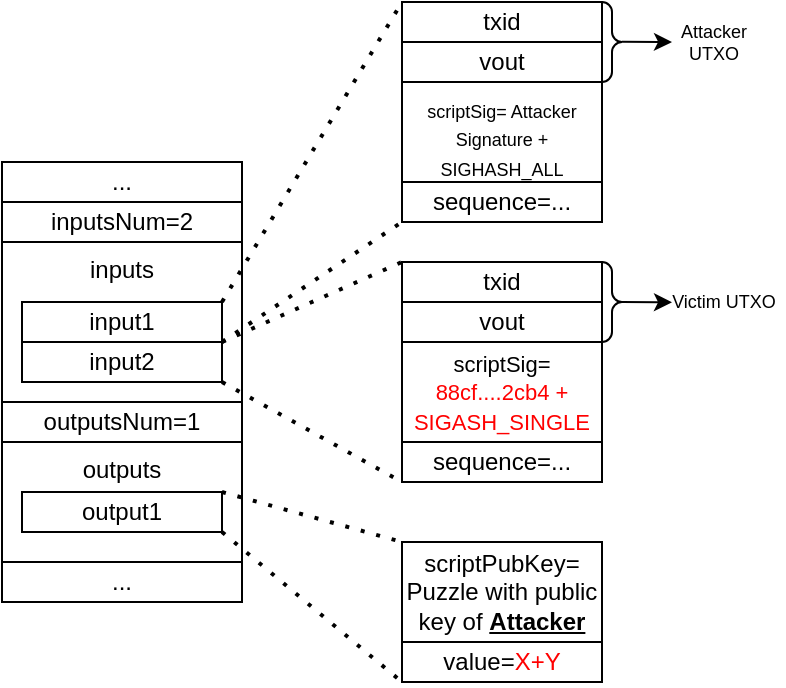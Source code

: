 <mxfile version="16.1.2" type="device"><diagram id="bvrmVeNrgIqCT_r-sR30" name="Page-1"><mxGraphModel dx="1092" dy="646" grid="1" gridSize="10" guides="1" tooltips="1" connect="1" arrows="1" fold="1" page="1" pageScale="1" pageWidth="850" pageHeight="1100" math="0" shadow="0"><root><mxCell id="0"/><mxCell id="1" parent="0"/><mxCell id="LOPOv7zIma3mECcTtzJp-3" value="..." style="rounded=0;whiteSpace=wrap;html=1;" parent="1" vertex="1"><mxGeometry x="50" y="350" width="120" height="20" as="geometry"/></mxCell><mxCell id="LOPOv7zIma3mECcTtzJp-4" value="inputsNum=2" style="rounded=0;whiteSpace=wrap;html=1;" parent="1" vertex="1"><mxGeometry x="50" y="370" width="120" height="20" as="geometry"/></mxCell><mxCell id="LOPOv7zIma3mECcTtzJp-5" value="inputs&lt;br&gt;&lt;br&gt;&lt;br&gt;&lt;br&gt;" style="rounded=0;whiteSpace=wrap;html=1;verticalAlign=top;" parent="1" vertex="1"><mxGeometry x="50" y="390" width="120" height="80" as="geometry"/></mxCell><mxCell id="LOPOv7zIma3mECcTtzJp-6" value="input1" style="rounded=0;whiteSpace=wrap;html=1;" parent="1" vertex="1"><mxGeometry x="60" y="420" width="100" height="20" as="geometry"/></mxCell><mxCell id="LOPOv7zIma3mECcTtzJp-7" value="input2" style="rounded=0;whiteSpace=wrap;html=1;" parent="1" vertex="1"><mxGeometry x="60" y="440" width="100" height="20" as="geometry"/></mxCell><mxCell id="LOPOv7zIma3mECcTtzJp-8" value="outputsNum=1" style="rounded=0;whiteSpace=wrap;html=1;" parent="1" vertex="1"><mxGeometry x="50" y="470" width="120" height="20" as="geometry"/></mxCell><mxCell id="LOPOv7zIma3mECcTtzJp-9" value="outputs&lt;br&gt;&lt;br&gt;" style="rounded=0;whiteSpace=wrap;html=1;verticalAlign=top;" parent="1" vertex="1"><mxGeometry x="50" y="490" width="120" height="60" as="geometry"/></mxCell><mxCell id="LOPOv7zIma3mECcTtzJp-10" value="output1" style="rounded=0;whiteSpace=wrap;html=1;" parent="1" vertex="1"><mxGeometry x="60" y="515" width="100" height="20" as="geometry"/></mxCell><mxCell id="LOPOv7zIma3mECcTtzJp-12" value="..." style="rounded=0;whiteSpace=wrap;html=1;" parent="1" vertex="1"><mxGeometry x="50" y="550" width="120" height="20" as="geometry"/></mxCell><mxCell id="Q-lVK_fdMLk1Okf1fs1x-1" value="txid" style="rounded=0;whiteSpace=wrap;html=1;" vertex="1" parent="1"><mxGeometry x="250" y="270" width="100" height="20" as="geometry"/></mxCell><mxCell id="Q-lVK_fdMLk1Okf1fs1x-2" value="" style="endArrow=none;dashed=1;html=1;dashPattern=1 3;strokeWidth=2;rounded=0;exitX=1;exitY=0;exitDx=0;exitDy=0;entryX=0;entryY=0;entryDx=0;entryDy=0;" edge="1" parent="1" source="LOPOv7zIma3mECcTtzJp-6" target="Q-lVK_fdMLk1Okf1fs1x-1"><mxGeometry width="50" height="50" relative="1" as="geometry"><mxPoint x="200" y="360" as="sourcePoint"/><mxPoint x="250" y="310" as="targetPoint"/></mxGeometry></mxCell><mxCell id="Q-lVK_fdMLk1Okf1fs1x-3" value="vout" style="rounded=0;whiteSpace=wrap;html=1;" vertex="1" parent="1"><mxGeometry x="250" y="290" width="100" height="20" as="geometry"/></mxCell><mxCell id="Q-lVK_fdMLk1Okf1fs1x-4" value="" style="endArrow=none;dashed=1;html=1;dashPattern=1 3;strokeWidth=2;rounded=0;exitX=1;exitY=0;exitDx=0;exitDy=0;entryX=0;entryY=1;entryDx=0;entryDy=0;" edge="1" parent="1" target="Q-lVK_fdMLk1Okf1fs1x-6"><mxGeometry width="50" height="50" relative="1" as="geometry"><mxPoint x="160" y="440" as="sourcePoint"/><mxPoint x="250" y="420" as="targetPoint"/></mxGeometry></mxCell><mxCell id="Q-lVK_fdMLk1Okf1fs1x-5" value="&lt;font style=&quot;font-size: 9px&quot;&gt;scriptSig= Attacker Signature + SIGHASH_ALL&lt;/font&gt;" style="rounded=0;whiteSpace=wrap;html=1;verticalAlign=top;" vertex="1" parent="1"><mxGeometry x="250" y="310" width="100" height="60" as="geometry"/></mxCell><mxCell id="Q-lVK_fdMLk1Okf1fs1x-6" value="sequence=..." style="rounded=0;whiteSpace=wrap;html=1;" vertex="1" parent="1"><mxGeometry x="250" y="360" width="100" height="20" as="geometry"/></mxCell><mxCell id="Q-lVK_fdMLk1Okf1fs1x-7" value="txid" style="rounded=0;whiteSpace=wrap;html=1;" vertex="1" parent="1"><mxGeometry x="250" y="400" width="100" height="20" as="geometry"/></mxCell><mxCell id="Q-lVK_fdMLk1Okf1fs1x-8" value="vout" style="rounded=0;whiteSpace=wrap;html=1;" vertex="1" parent="1"><mxGeometry x="250" y="420" width="100" height="20" as="geometry"/></mxCell><mxCell id="Q-lVK_fdMLk1Okf1fs1x-9" value="&lt;font style=&quot;font-size: 11px&quot;&gt;scriptSig= &lt;/font&gt;&lt;font color=&quot;#ff0000&quot; style=&quot;font-size: 11px&quot;&gt;&lt;font style=&quot;font-size: 11px&quot;&gt;88cf....2cb4 + SIGASH_SINGLE&lt;/font&gt;&lt;br&gt;&lt;/font&gt;" style="rounded=0;whiteSpace=wrap;html=1;" vertex="1" parent="1"><mxGeometry x="250" y="440" width="100" height="50" as="geometry"/></mxCell><mxCell id="Q-lVK_fdMLk1Okf1fs1x-10" value="sequence=..." style="rounded=0;whiteSpace=wrap;html=1;" vertex="1" parent="1"><mxGeometry x="250" y="490" width="100" height="20" as="geometry"/></mxCell><mxCell id="Q-lVK_fdMLk1Okf1fs1x-11" value="" style="endArrow=none;dashed=1;html=1;dashPattern=1 3;strokeWidth=2;rounded=0;entryX=0;entryY=0;entryDx=0;entryDy=0;exitX=1;exitY=0;exitDx=0;exitDy=0;" edge="1" parent="1" source="LOPOv7zIma3mECcTtzJp-7" target="Q-lVK_fdMLk1Okf1fs1x-7"><mxGeometry width="50" height="50" relative="1" as="geometry"><mxPoint x="190" y="470" as="sourcePoint"/><mxPoint x="260" y="390" as="targetPoint"/></mxGeometry></mxCell><mxCell id="Q-lVK_fdMLk1Okf1fs1x-12" value="" style="endArrow=none;dashed=1;html=1;dashPattern=1 3;strokeWidth=2;rounded=0;exitX=1;exitY=1;exitDx=0;exitDy=0;entryX=0;entryY=1;entryDx=0;entryDy=0;" edge="1" parent="1" source="LOPOv7zIma3mECcTtzJp-7" target="Q-lVK_fdMLk1Okf1fs1x-10"><mxGeometry width="50" height="50" relative="1" as="geometry"><mxPoint x="210" y="510" as="sourcePoint"/><mxPoint x="240" y="530" as="targetPoint"/></mxGeometry></mxCell><mxCell id="Q-lVK_fdMLk1Okf1fs1x-13" value="" style="labelPosition=right;align=left;strokeWidth=1;shape=mxgraph.mockup.markup.curlyBrace;html=1;shadow=0;dashed=0;strokeColor=#000000;direction=north;fontSize=9;rotation=-180;" vertex="1" parent="1"><mxGeometry x="345" y="400" width="20" height="40" as="geometry"/></mxCell><mxCell id="Q-lVK_fdMLk1Okf1fs1x-14" value="" style="labelPosition=right;align=left;strokeWidth=1;shape=mxgraph.mockup.markup.curlyBrace;html=1;shadow=0;dashed=0;strokeColor=#000000;direction=north;fontSize=9;rotation=-180;fontColor=#000000;" vertex="1" parent="1"><mxGeometry x="345" y="270" width="20" height="40" as="geometry"/></mxCell><mxCell id="Q-lVK_fdMLk1Okf1fs1x-16" value="" style="endArrow=classic;html=1;rounded=0;fontSize=9;fontColor=#000000;" edge="1" parent="1"><mxGeometry width="50" height="50" relative="1" as="geometry"><mxPoint x="360" y="289.84" as="sourcePoint"/><mxPoint x="385" y="290" as="targetPoint"/></mxGeometry></mxCell><mxCell id="Q-lVK_fdMLk1Okf1fs1x-17" value="Attacker UTXO" style="text;html=1;strokeColor=none;fillColor=none;align=center;verticalAlign=middle;whiteSpace=wrap;rounded=0;fontSize=9;fontColor=#000000;" vertex="1" parent="1"><mxGeometry x="376" y="275" width="60" height="30" as="geometry"/></mxCell><mxCell id="Q-lVK_fdMLk1Okf1fs1x-18" value="Victim UTXO" style="text;html=1;strokeColor=none;fillColor=none;align=center;verticalAlign=middle;whiteSpace=wrap;rounded=0;fontSize=9;fontColor=#000000;" vertex="1" parent="1"><mxGeometry x="381" y="405" width="60" height="30" as="geometry"/></mxCell><mxCell id="Q-lVK_fdMLk1Okf1fs1x-19" value="" style="endArrow=classic;html=1;rounded=0;fontSize=9;fontColor=#000000;" edge="1" parent="1"><mxGeometry width="50" height="50" relative="1" as="geometry"><mxPoint x="360.0" y="420" as="sourcePoint"/><mxPoint x="385" y="420.16" as="targetPoint"/></mxGeometry></mxCell><mxCell id="Q-lVK_fdMLk1Okf1fs1x-20" value="scriptPubKey=&lt;br&gt;Puzzle with public key of &lt;b&gt;&lt;u&gt;Attacker&lt;/u&gt;&lt;/b&gt;" style="rounded=0;whiteSpace=wrap;html=1;" vertex="1" parent="1"><mxGeometry x="250" y="540" width="100" height="50" as="geometry"/></mxCell><mxCell id="Q-lVK_fdMLk1Okf1fs1x-21" value="value=&lt;font color=&quot;#ff0000&quot;&gt;X+Y&lt;/font&gt;" style="rounded=0;whiteSpace=wrap;html=1;" vertex="1" parent="1"><mxGeometry x="250" y="590" width="100" height="20" as="geometry"/></mxCell><mxCell id="Q-lVK_fdMLk1Okf1fs1x-22" value="" style="endArrow=none;dashed=1;html=1;dashPattern=1 3;strokeWidth=2;rounded=0;exitX=1;exitY=1;exitDx=0;exitDy=0;entryX=0;entryY=1;entryDx=0;entryDy=0;" edge="1" parent="1" source="LOPOv7zIma3mECcTtzJp-10" target="Q-lVK_fdMLk1Okf1fs1x-21"><mxGeometry width="50" height="50" relative="1" as="geometry"><mxPoint x="170" y="630" as="sourcePoint"/><mxPoint x="260" y="680" as="targetPoint"/></mxGeometry></mxCell><mxCell id="Q-lVK_fdMLk1Okf1fs1x-23" value="" style="endArrow=none;dashed=1;html=1;dashPattern=1 3;strokeWidth=2;rounded=0;exitX=1;exitY=0;exitDx=0;exitDy=0;entryX=0;entryY=0;entryDx=0;entryDy=0;" edge="1" parent="1" source="LOPOv7zIma3mECcTtzJp-10" target="Q-lVK_fdMLk1Okf1fs1x-20"><mxGeometry width="50" height="50" relative="1" as="geometry"><mxPoint x="180" y="525" as="sourcePoint"/><mxPoint x="270" y="575" as="targetPoint"/></mxGeometry></mxCell></root></mxGraphModel></diagram></mxfile>